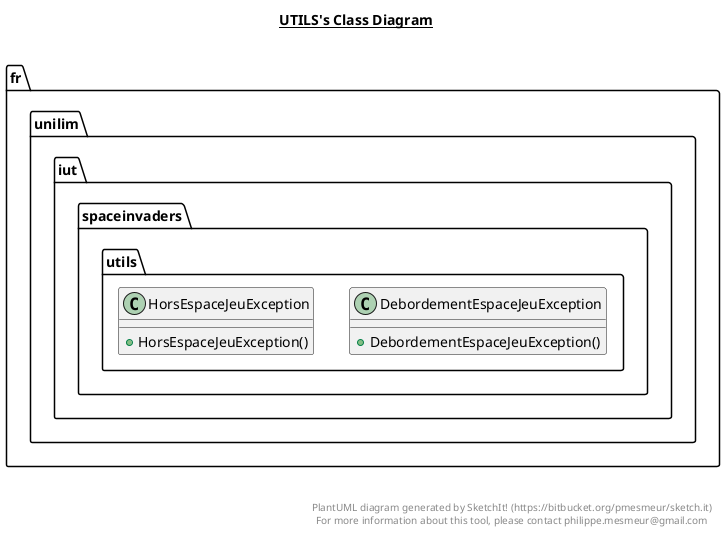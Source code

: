 @startuml

title __UTILS's Class Diagram__\n

  namespace fr.unilim.iut.spaceinvaders {
    namespace utils {
      class fr.unilim.iut.spaceinvaders.utils.DebordementEspaceJeuException {
          + DebordementEspaceJeuException()
      }
    }
  }
  

  namespace fr.unilim.iut.spaceinvaders {
    namespace utils {
      class fr.unilim.iut.spaceinvaders.utils.HorsEspaceJeuException {
          + HorsEspaceJeuException()
      }
    }
  }
  



right footer


PlantUML diagram generated by SketchIt! (https://bitbucket.org/pmesmeur/sketch.it)
For more information about this tool, please contact philippe.mesmeur@gmail.com
endfooter

@enduml

